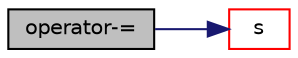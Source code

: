 digraph "operator-="
{
  bgcolor="transparent";
  edge [fontname="Helvetica",fontsize="10",labelfontname="Helvetica",labelfontsize="10"];
  node [fontname="Helvetica",fontsize="10",shape=record];
  rankdir="LR";
  Node237 [label="operator-=",height=0.2,width=0.4,color="black", fillcolor="grey75", style="filled", fontcolor="black"];
  Node237 -> Node238 [color="midnightblue",fontsize="10",style="solid",fontname="Helvetica"];
  Node238 [label="s",height=0.2,width=0.4,color="red",URL="$a31717.html#a44ae09d155460df28a7f53fa22450c69",tooltip="Entropy [J/(kmol K)]. "];
}
